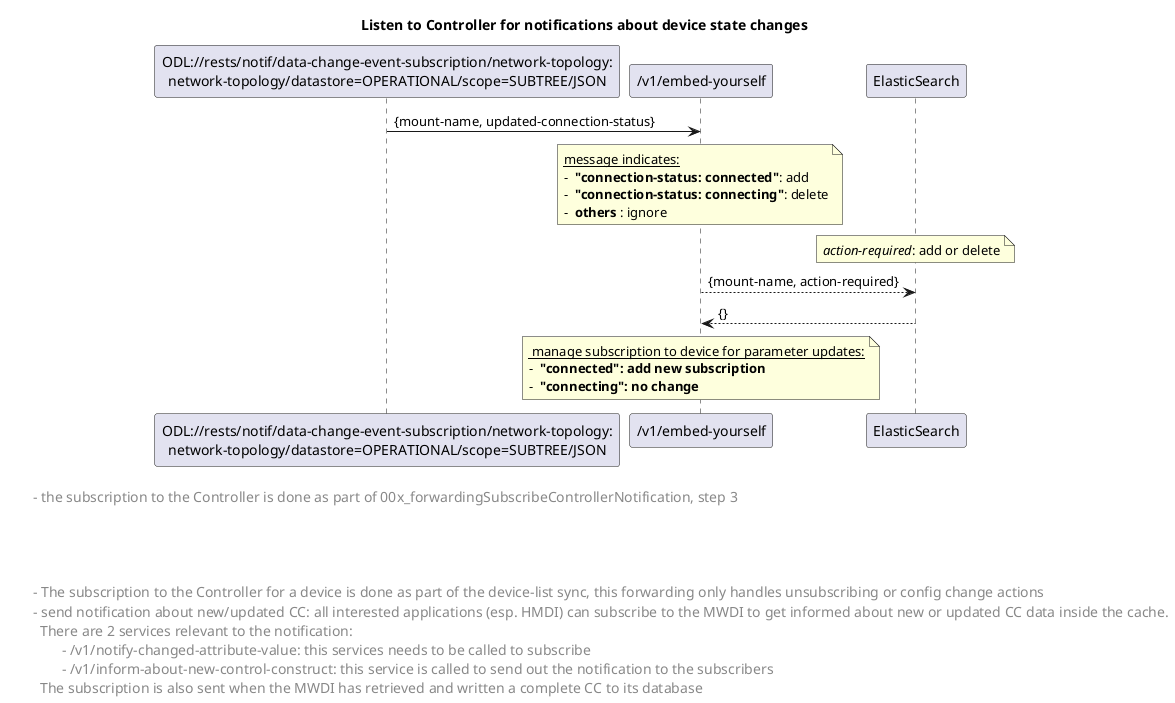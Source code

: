 @startuml
skinparam responseMessageBelowArrow true

title Listen to Controller for notifications about device state changes

'receive the notification
"ODL://rests/notif/data-change-event-subscription/network-topology:\nnetwork-topology/datastore=OPERATIONAL/scope=SUBTREE/JSON" -> "/v1/embed-yourself": {mount-name, updated-connection-status}

note over "/v1/embed-yourself"
 <u>message indicates:</u>
 - <b> "connection-status: connected"</b>: add
 - <b> "connection-status: connecting"</b>: delete
 - <b> others </b>: ignore
end note

note over "ElasticSearch": <i>action-required</i>: add or delete

"/v1/embed-yourself" --> "ElasticSearch": {mount-name, action-required}
"ElasticSearch" --> "/v1/embed-yourself": {}

note over "/v1/embed-yourself"
  <u> manage subscription to device for parameter updates:</u>
  - <b> "connected": add new subscription
  - <b> "connecting": no change
end note



left footer 

\t - the subscription to the Controller is done as part of 00x_forwardingSubscribeControllerNotification, step 3




 \t - The subscription to the Controller for a device is done as part of the device-list sync, this forwarding only handles unsubscribing or config change actions
 \t - send notification about new/updated CC: all interested applications (esp. HMDI) can subscribe to the MWDI to get informed about new or updated CC data inside the cache.
 \t   There are 2 services relevant to the notification:
 \t\t - /v1/notify-changed-attribute-value: this services needs to be called to subscribe
 \t\t - /v1/inform-about-new-control-construct: this service is called to send out the notification to the subscribers
 \t   The subscription is also sent when the MWDI has retrieved and written a complete CC to its database 
end footer


<style>
footer {
  HorizontalAlignment left
  FontSize 14
}
</style>

@enduml